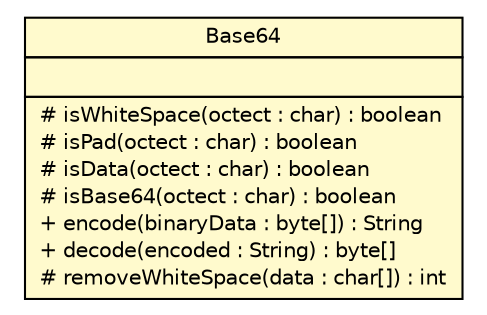 #!/usr/local/bin/dot
#
# Class diagram 
# Generated by UMLGraph version R5_6 (http://www.umlgraph.org/)
#

digraph G {
	edge [fontname="Helvetica",fontsize=10,labelfontname="Helvetica",labelfontsize=10];
	node [fontname="Helvetica",fontsize=10,shape=plaintext];
	nodesep=0.25;
	ranksep=0.5;
	// org.fringe.jf.json.internal.util.Base64
	c70 [label=<<table title="org.fringe.jf.json.internal.util.Base64" border="0" cellborder="1" cellspacing="0" cellpadding="2" port="p" bgcolor="lemonChiffon" href="./Base64.html">
		<tr><td><table border="0" cellspacing="0" cellpadding="1">
<tr><td align="center" balign="center"> Base64 </td></tr>
		</table></td></tr>
		<tr><td><table border="0" cellspacing="0" cellpadding="1">
<tr><td align="left" balign="left">  </td></tr>
		</table></td></tr>
		<tr><td><table border="0" cellspacing="0" cellpadding="1">
<tr><td align="left" balign="left"> # isWhiteSpace(octect : char) : boolean </td></tr>
<tr><td align="left" balign="left"> # isPad(octect : char) : boolean </td></tr>
<tr><td align="left" balign="left"> # isData(octect : char) : boolean </td></tr>
<tr><td align="left" balign="left"> # isBase64(octect : char) : boolean </td></tr>
<tr><td align="left" balign="left"> + encode(binaryData : byte[]) : String </td></tr>
<tr><td align="left" balign="left"> + decode(encoded : String) : byte[] </td></tr>
<tr><td align="left" balign="left"> # removeWhiteSpace(data : char[]) : int </td></tr>
		</table></td></tr>
		</table>>, URL="./Base64.html", fontname="Helvetica", fontcolor="black", fontsize=10.0];
}

